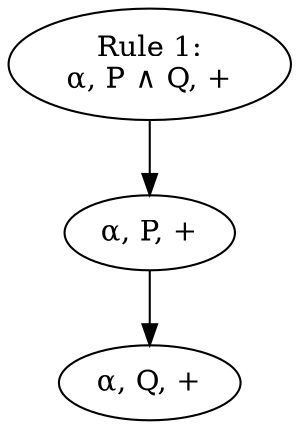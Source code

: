 digraph {
    a [label="Rule 1:\nα, P ∧ Q, +"];
    b [label="α, P, +"];
    c [label="α, Q, +"];
    a -> b; b -> c;
 }

digraph {
    a [label="Rule 2:\nα, P ∧ Q, -"];
    b [label="α, P, -"];
    c [label="α, Q, -"];
    a -> b; a -> c;
 }

digraph {
    a [label="Rule 3:\nα, P ∨ Q, +"];
    b [label="α, P, +"];
    c [label="α, Q, +"];
    a -> b; a -> c;
 }

digraph {
    a [label="Rule 4:\nα, P ∨ Q, -"];
    b [label="α, P, -"];
    c [label="α, Q, -"];
    a -> b; b -> c;
 }

